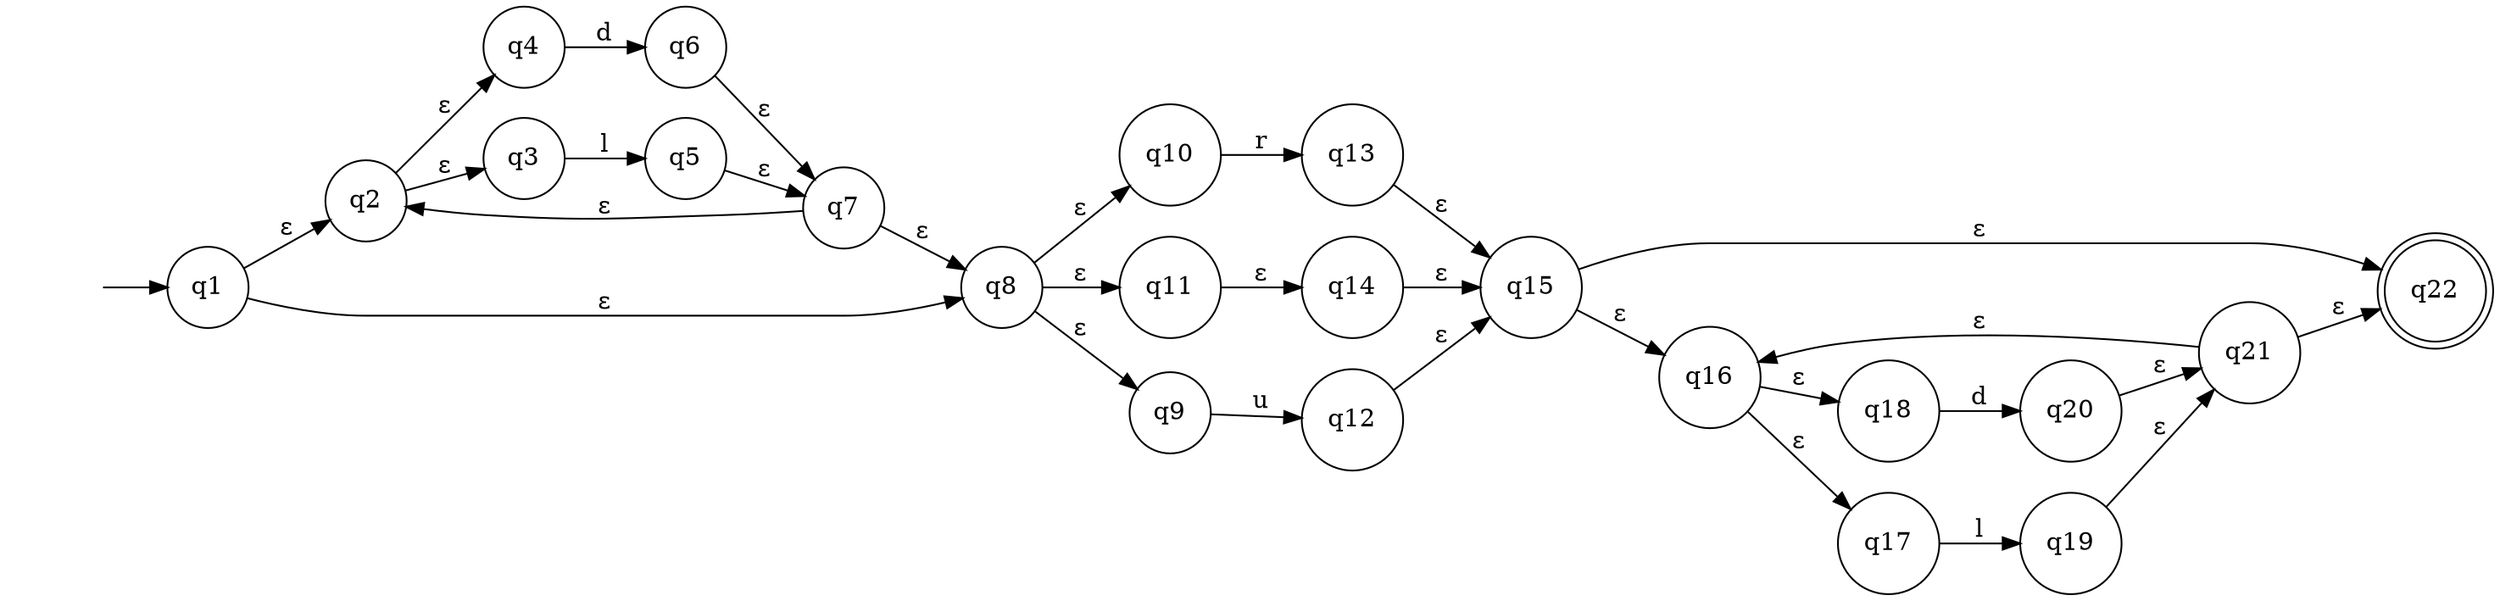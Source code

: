 digraph powerexpect {
	graph [rankdir=LR]
	"" [label="" shape=plaintext]
	q22 [label=q22 shape=doublecircle]
	q5 [label=q5 shape=circle]
	q1 [label=q1 shape=circle]
	q15 [label=q15 shape=circle]
	q10 [label=q10 shape=circle]
	q11 [label=q11 shape=circle]
	q13 [label=q13 shape=circle]
	q20 [label=q20 shape=circle]
	q4 [label=q4 shape=circle]
	q18 [label=q18 shape=circle]
	q2 [label=q2 shape=circle]
	q3 [label=q3 shape=circle]
	q7 [label=q7 shape=circle]
	q14 [label=q14 shape=circle]
	q8 [label=q8 shape=circle]
	q12 [label=q12 shape=circle]
	q6 [label=q6 shape=circle]
	q21 [label=q21 shape=circle]
	q17 [label=q17 shape=circle]
	q19 [label=q19 shape=circle]
	q9 [label=q9 shape=circle]
	q16 [label=q16 shape=circle]
	"" -> q1 [label=""]
	q1 -> q2 [label="ε"]
	q1 -> q8 [label="ε"]
	q2 -> q3 [label="ε"]
	q2 -> q4 [label="ε"]
	q3 -> q5 [label=l]
	q4 -> q6 [label=d]
	q5 -> q7 [label="ε"]
	q6 -> q7 [label="ε"]
	q7 -> q2 [label="ε"]
	q7 -> q8 [label="ε"]
	q8 -> q9 [label="ε"]
	q8 -> q10 [label="ε"]
	q8 -> q11 [label="ε"]
	q9 -> q12 [label=u]
	q10 -> q13 [label=r]
	q11 -> q14 [label="ε"]
	q12 -> q15 [label="ε"]
	q13 -> q15 [label="ε"]
	q14 -> q15 [label="ε"]
	q15 -> q22 [label="ε"]
	q15 -> q16 [label="ε"]
	q16 -> q17 [label="ε"]
	q16 -> q18 [label="ε"]
	q17 -> q19 [label=l]
	q18 -> q20 [label=d]
	q19 -> q21 [label="ε"]
	q20 -> q21 [label="ε"]
	q21 -> q22 [label="ε"]
	q21 -> q16 [label="ε"]
}
